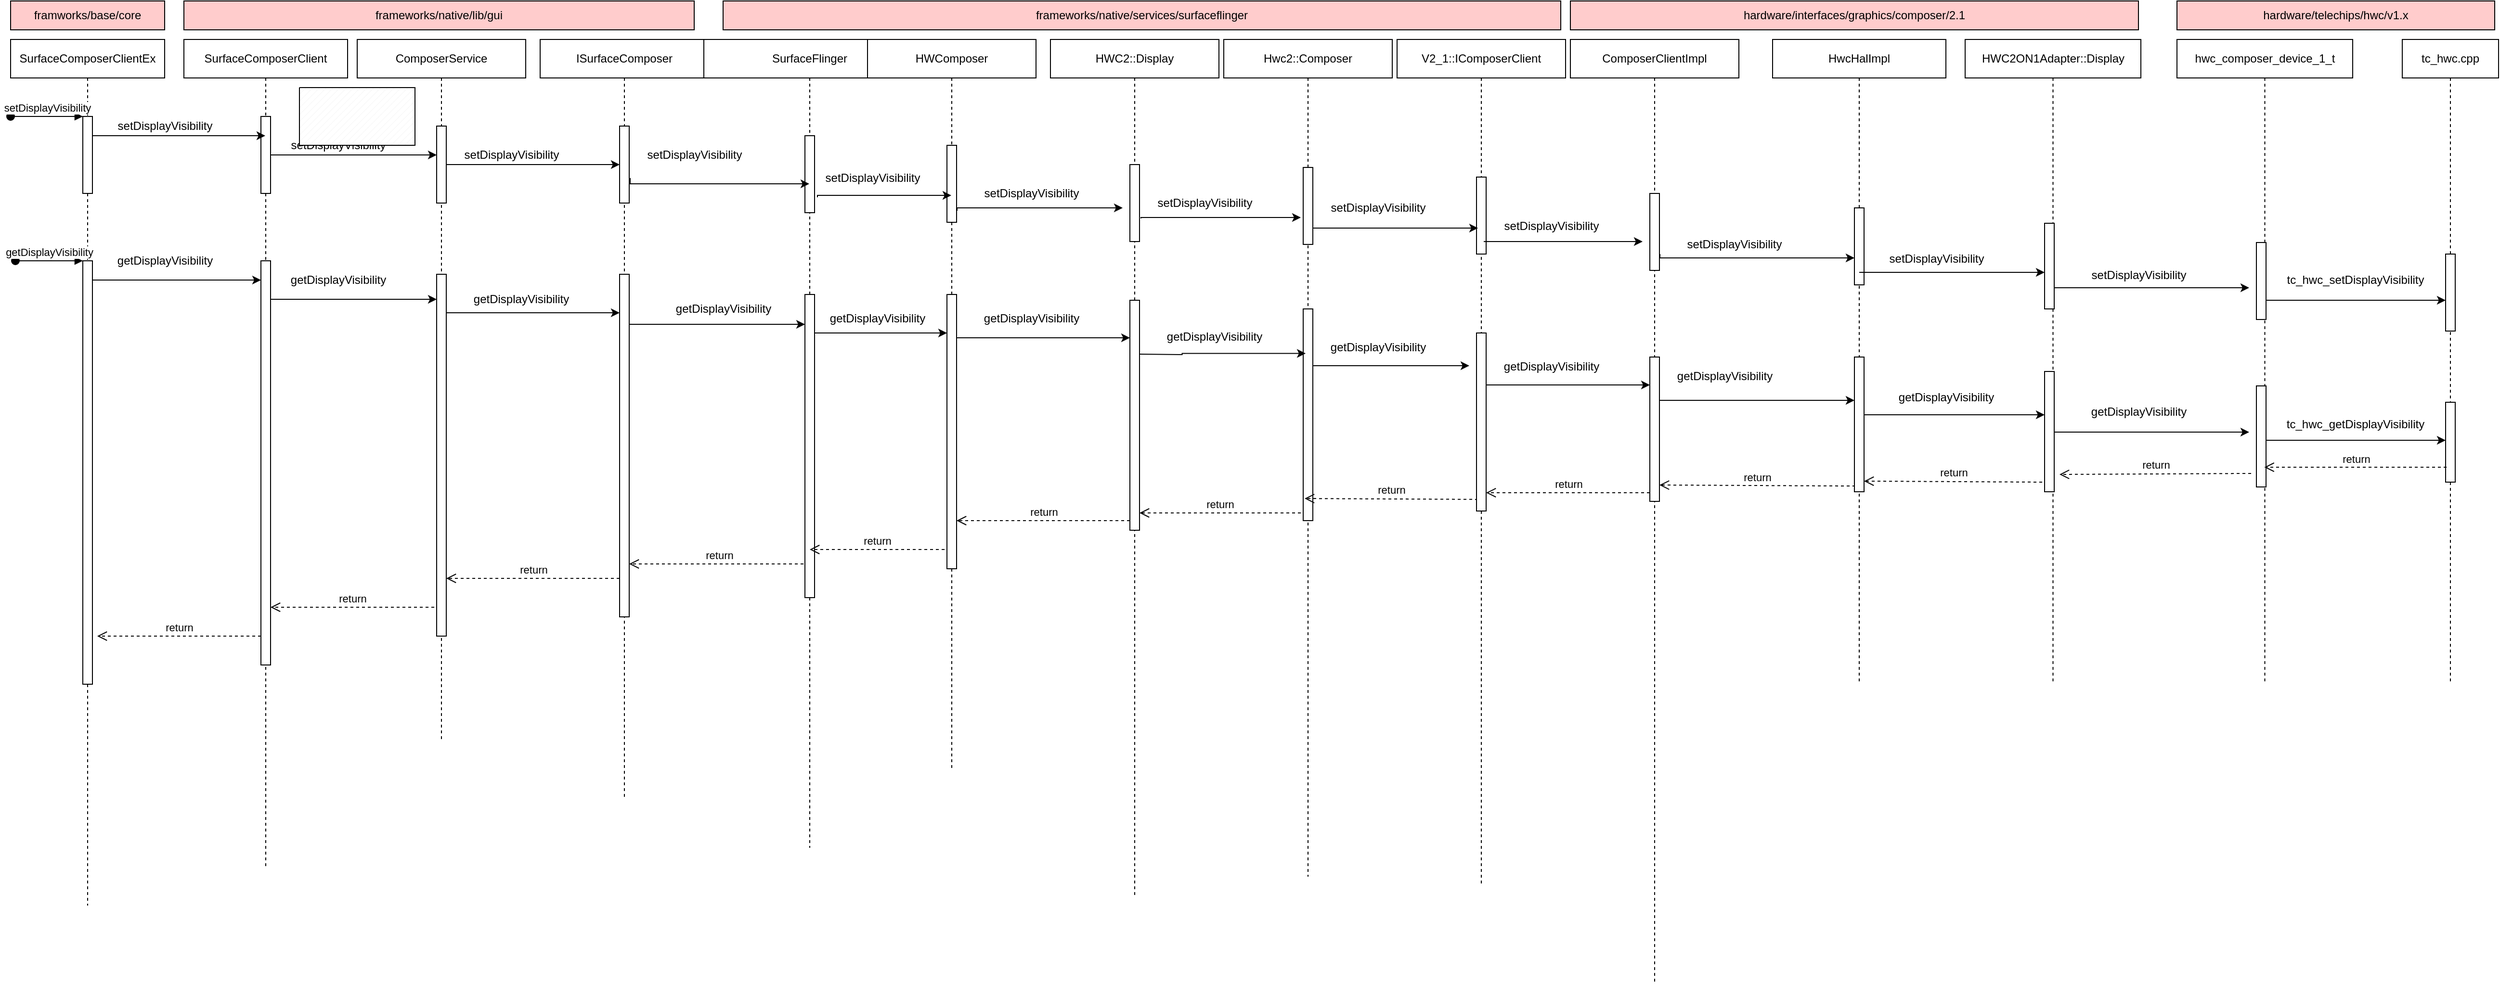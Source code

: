 <mxfile version="17.4.6" type="github">
  <diagram id="DpFBj8TZs9Hdc5gK09Gh" name="Page-1">
    <mxGraphModel dx="3006" dy="717" grid="1" gridSize="10" guides="1" tooltips="1" connect="1" arrows="1" fold="1" page="1" pageScale="1" pageWidth="827" pageHeight="1169" math="0" shadow="0">
      <root>
        <mxCell id="0" />
        <mxCell id="1" parent="0" />
        <mxCell id="H8TTxolA3oLyKh7ImpaG-4" value="SurfaceComposerClient" style="shape=umlLifeline;perimeter=lifelinePerimeter;whiteSpace=wrap;html=1;container=1;collapsible=0;recursiveResize=0;outlineConnect=0;" vertex="1" parent="1">
          <mxGeometry x="-750" y="40" width="170" height="860" as="geometry" />
        </mxCell>
        <mxCell id="H8TTxolA3oLyKh7ImpaG-16" value="" style="html=1;points=[];perimeter=orthogonalPerimeter;" vertex="1" parent="H8TTxolA3oLyKh7ImpaG-4">
          <mxGeometry x="80" y="80" width="10" height="80" as="geometry" />
        </mxCell>
        <mxCell id="H8TTxolA3oLyKh7ImpaG-71" value="" style="html=1;points=[];perimeter=orthogonalPerimeter;" vertex="1" parent="H8TTxolA3oLyKh7ImpaG-4">
          <mxGeometry x="80" y="230" width="10" height="420" as="geometry" />
        </mxCell>
        <mxCell id="H8TTxolA3oLyKh7ImpaG-117" value="return" style="html=1;verticalAlign=bottom;endArrow=open;dashed=1;endSize=8;rounded=0;entryX=1;entryY=0.921;entryDx=0;entryDy=0;entryPerimeter=0;" edge="1" parent="H8TTxolA3oLyKh7ImpaG-4">
          <mxGeometry relative="1" as="geometry">
            <mxPoint x="260" y="590" as="sourcePoint" />
            <mxPoint x="90" y="590" as="targetPoint" />
          </mxGeometry>
        </mxCell>
        <mxCell id="H8TTxolA3oLyKh7ImpaG-5" value="ComposerService" style="shape=umlLifeline;perimeter=lifelinePerimeter;whiteSpace=wrap;html=1;container=1;collapsible=0;recursiveResize=0;outlineConnect=0;" vertex="1" parent="1">
          <mxGeometry x="-570" y="40" width="175" height="730" as="geometry" />
        </mxCell>
        <mxCell id="H8TTxolA3oLyKh7ImpaG-18" value="" style="html=1;points=[];perimeter=orthogonalPerimeter;" vertex="1" parent="H8TTxolA3oLyKh7ImpaG-5">
          <mxGeometry x="82.5" y="90" width="10" height="80" as="geometry" />
        </mxCell>
        <mxCell id="H8TTxolA3oLyKh7ImpaG-73" value="" style="html=1;points=[];perimeter=orthogonalPerimeter;" vertex="1" parent="H8TTxolA3oLyKh7ImpaG-5">
          <mxGeometry x="82.5" y="244" width="10" height="376" as="geometry" />
        </mxCell>
        <mxCell id="H8TTxolA3oLyKh7ImpaG-116" value="return" style="html=1;verticalAlign=bottom;endArrow=open;dashed=1;endSize=8;rounded=0;entryX=1;entryY=0.921;entryDx=0;entryDy=0;entryPerimeter=0;" edge="1" parent="H8TTxolA3oLyKh7ImpaG-5" source="H8TTxolA3oLyKh7ImpaG-77">
          <mxGeometry relative="1" as="geometry">
            <mxPoint x="288.25" y="560" as="sourcePoint" />
            <mxPoint x="92.5" y="560" as="targetPoint" />
          </mxGeometry>
        </mxCell>
        <mxCell id="H8TTxolA3oLyKh7ImpaG-6" value="ISurfaceComposer" style="shape=umlLifeline;perimeter=lifelinePerimeter;whiteSpace=wrap;html=1;container=1;collapsible=0;recursiveResize=0;outlineConnect=0;" vertex="1" parent="1">
          <mxGeometry x="-380" y="40" width="175" height="790" as="geometry" />
        </mxCell>
        <mxCell id="H8TTxolA3oLyKh7ImpaG-21" value="" style="html=1;points=[];perimeter=orthogonalPerimeter;" vertex="1" parent="H8TTxolA3oLyKh7ImpaG-6">
          <mxGeometry x="82.5" y="90" width="10" height="80" as="geometry" />
        </mxCell>
        <mxCell id="H8TTxolA3oLyKh7ImpaG-77" value="" style="html=1;points=[];perimeter=orthogonalPerimeter;" vertex="1" parent="H8TTxolA3oLyKh7ImpaG-6">
          <mxGeometry x="82.5" y="244" width="10" height="356" as="geometry" />
        </mxCell>
        <mxCell id="H8TTxolA3oLyKh7ImpaG-115" value="return" style="html=1;verticalAlign=bottom;endArrow=open;dashed=1;endSize=8;rounded=0;entryX=1;entryY=0.921;entryDx=0;entryDy=0;entryPerimeter=0;" edge="1" parent="H8TTxolA3oLyKh7ImpaG-6" source="H8TTxolA3oLyKh7ImpaG-7">
          <mxGeometry relative="1" as="geometry">
            <mxPoint x="288.25" y="545" as="sourcePoint" />
            <mxPoint x="92.5" y="545" as="targetPoint" />
          </mxGeometry>
        </mxCell>
        <mxCell id="H8TTxolA3oLyKh7ImpaG-7" value="SurfaceFlinger" style="shape=umlLifeline;perimeter=lifelinePerimeter;whiteSpace=wrap;html=1;container=1;collapsible=0;recursiveResize=0;outlineConnect=0;" vertex="1" parent="1">
          <mxGeometry x="-210" y="40" width="220" height="840" as="geometry" />
        </mxCell>
        <mxCell id="H8TTxolA3oLyKh7ImpaG-24" value="" style="html=1;points=[];perimeter=orthogonalPerimeter;" vertex="1" parent="H8TTxolA3oLyKh7ImpaG-7">
          <mxGeometry x="105" y="100" width="10" height="80" as="geometry" />
        </mxCell>
        <mxCell id="H8TTxolA3oLyKh7ImpaG-29" value="setDisplayVisibility" style="text;html=1;align=center;verticalAlign=middle;resizable=0;points=[];autosize=1;strokeColor=none;fillColor=none;" vertex="1" parent="H8TTxolA3oLyKh7ImpaG-7">
          <mxGeometry x="115" y="134" width="120" height="20" as="geometry" />
        </mxCell>
        <mxCell id="H8TTxolA3oLyKh7ImpaG-80" value="" style="html=1;points=[];perimeter=orthogonalPerimeter;" vertex="1" parent="H8TTxolA3oLyKh7ImpaG-7">
          <mxGeometry x="105" y="265" width="10" height="315" as="geometry" />
        </mxCell>
        <mxCell id="H8TTxolA3oLyKh7ImpaG-8" value="HWComposer" style="shape=umlLifeline;perimeter=lifelinePerimeter;whiteSpace=wrap;html=1;container=1;collapsible=0;recursiveResize=0;outlineConnect=0;" vertex="1" parent="1">
          <mxGeometry x="-40" y="40" width="175" height="760" as="geometry" />
        </mxCell>
        <mxCell id="H8TTxolA3oLyKh7ImpaG-27" value="" style="html=1;points=[];perimeter=orthogonalPerimeter;" vertex="1" parent="H8TTxolA3oLyKh7ImpaG-8">
          <mxGeometry x="82.5" y="110" width="10" height="80" as="geometry" />
        </mxCell>
        <mxCell id="H8TTxolA3oLyKh7ImpaG-83" value="" style="html=1;points=[];perimeter=orthogonalPerimeter;" vertex="1" parent="H8TTxolA3oLyKh7ImpaG-8">
          <mxGeometry x="82.5" y="265" width="10" height="285" as="geometry" />
        </mxCell>
        <mxCell id="H8TTxolA3oLyKh7ImpaG-85" value="getDisplayVisibility" style="text;html=1;align=center;verticalAlign=middle;resizable=0;points=[];autosize=1;strokeColor=none;fillColor=none;" vertex="1" parent="H8TTxolA3oLyKh7ImpaG-8">
          <mxGeometry x="-50" y="280" width="120" height="20" as="geometry" />
        </mxCell>
        <mxCell id="H8TTxolA3oLyKh7ImpaG-113" value="return" style="html=1;verticalAlign=bottom;endArrow=open;dashed=1;endSize=8;rounded=0;entryX=1;entryY=0.921;entryDx=0;entryDy=0;entryPerimeter=0;" edge="1" parent="H8TTxolA3oLyKh7ImpaG-8" source="H8TTxolA3oLyKh7ImpaG-86">
          <mxGeometry relative="1" as="geometry">
            <mxPoint x="288.25" y="500" as="sourcePoint" />
            <mxPoint x="92.5" y="500" as="targetPoint" />
          </mxGeometry>
        </mxCell>
        <mxCell id="H8TTxolA3oLyKh7ImpaG-114" value="return" style="html=1;verticalAlign=bottom;endArrow=open;dashed=1;endSize=8;rounded=0;entryX=1;entryY=0.921;entryDx=0;entryDy=0;entryPerimeter=0;" edge="1" parent="H8TTxolA3oLyKh7ImpaG-8">
          <mxGeometry relative="1" as="geometry">
            <mxPoint x="80" y="530" as="sourcePoint" />
            <mxPoint x="-60" y="530" as="targetPoint" />
          </mxGeometry>
        </mxCell>
        <mxCell id="H8TTxolA3oLyKh7ImpaG-9" value="HWC2::Display" style="shape=umlLifeline;perimeter=lifelinePerimeter;whiteSpace=wrap;html=1;container=1;collapsible=0;recursiveResize=0;outlineConnect=0;" vertex="1" parent="1">
          <mxGeometry x="150" y="40" width="175" height="890" as="geometry" />
        </mxCell>
        <mxCell id="H8TTxolA3oLyKh7ImpaG-30" value="" style="html=1;points=[];perimeter=orthogonalPerimeter;" vertex="1" parent="H8TTxolA3oLyKh7ImpaG-9">
          <mxGeometry x="82.5" y="130" width="10" height="80" as="geometry" />
        </mxCell>
        <mxCell id="H8TTxolA3oLyKh7ImpaG-86" value="" style="html=1;points=[];perimeter=orthogonalPerimeter;" vertex="1" parent="H8TTxolA3oLyKh7ImpaG-9">
          <mxGeometry x="82.5" y="271" width="10" height="239" as="geometry" />
        </mxCell>
        <mxCell id="H8TTxolA3oLyKh7ImpaG-112" value="return" style="html=1;verticalAlign=bottom;endArrow=open;dashed=1;endSize=8;rounded=0;entryX=1;entryY=0.921;entryDx=0;entryDy=0;entryPerimeter=0;" edge="1" parent="H8TTxolA3oLyKh7ImpaG-9">
          <mxGeometry relative="1" as="geometry">
            <mxPoint x="260" y="492" as="sourcePoint" />
            <mxPoint x="92.5" y="492.0" as="targetPoint" />
          </mxGeometry>
        </mxCell>
        <mxCell id="H8TTxolA3oLyKh7ImpaG-10" value="Hwc2::Composer" style="shape=umlLifeline;perimeter=lifelinePerimeter;whiteSpace=wrap;html=1;container=1;collapsible=0;recursiveResize=0;outlineConnect=0;" vertex="1" parent="1">
          <mxGeometry x="330" y="40" width="175" height="870" as="geometry" />
        </mxCell>
        <mxCell id="H8TTxolA3oLyKh7ImpaG-33" value="" style="html=1;points=[];perimeter=orthogonalPerimeter;" vertex="1" parent="H8TTxolA3oLyKh7ImpaG-10">
          <mxGeometry x="82.5" y="133" width="10" height="80" as="geometry" />
        </mxCell>
        <mxCell id="H8TTxolA3oLyKh7ImpaG-89" value="" style="html=1;points=[];perimeter=orthogonalPerimeter;" vertex="1" parent="H8TTxolA3oLyKh7ImpaG-10">
          <mxGeometry x="82.5" y="280" width="10" height="220" as="geometry" />
        </mxCell>
        <mxCell id="H8TTxolA3oLyKh7ImpaG-91" value="getDisplayVisibility" style="text;html=1;align=center;verticalAlign=middle;resizable=0;points=[];autosize=1;strokeColor=none;fillColor=none;" vertex="1" parent="H8TTxolA3oLyKh7ImpaG-10">
          <mxGeometry x="-70" y="299" width="120" height="20" as="geometry" />
        </mxCell>
        <mxCell id="H8TTxolA3oLyKh7ImpaG-111" value="return" style="html=1;verticalAlign=bottom;endArrow=open;dashed=1;endSize=8;rounded=0;entryX=1;entryY=0.921;entryDx=0;entryDy=0;entryPerimeter=0;exitX=0.15;exitY=0.843;exitDx=0;exitDy=0;exitPerimeter=0;" edge="1" parent="H8TTxolA3oLyKh7ImpaG-10">
          <mxGeometry relative="1" as="geometry">
            <mxPoint x="264" y="477.955" as="sourcePoint" />
            <mxPoint x="84" y="477.0" as="targetPoint" />
          </mxGeometry>
        </mxCell>
        <mxCell id="H8TTxolA3oLyKh7ImpaG-11" value="V2_1::IComposerClient" style="shape=umlLifeline;perimeter=lifelinePerimeter;whiteSpace=wrap;html=1;container=1;collapsible=0;recursiveResize=0;outlineConnect=0;" vertex="1" parent="1">
          <mxGeometry x="510" y="40" width="175" height="880" as="geometry" />
        </mxCell>
        <mxCell id="H8TTxolA3oLyKh7ImpaG-36" value="" style="html=1;points=[];perimeter=orthogonalPerimeter;" vertex="1" parent="H8TTxolA3oLyKh7ImpaG-11">
          <mxGeometry x="82.5" y="143" width="10" height="80" as="geometry" />
        </mxCell>
        <mxCell id="H8TTxolA3oLyKh7ImpaG-92" value="" style="html=1;points=[];perimeter=orthogonalPerimeter;" vertex="1" parent="H8TTxolA3oLyKh7ImpaG-11">
          <mxGeometry x="82.5" y="305" width="10" height="185" as="geometry" />
        </mxCell>
        <mxCell id="H8TTxolA3oLyKh7ImpaG-110" value="return" style="html=1;verticalAlign=bottom;endArrow=open;dashed=1;endSize=8;rounded=0;entryX=1;entryY=0.921;entryDx=0;entryDy=0;entryPerimeter=0;" edge="1" parent="H8TTxolA3oLyKh7ImpaG-11">
          <mxGeometry relative="1" as="geometry">
            <mxPoint x="262.5" y="471" as="sourcePoint" />
            <mxPoint x="92.5" y="471.0" as="targetPoint" />
          </mxGeometry>
        </mxCell>
        <mxCell id="H8TTxolA3oLyKh7ImpaG-12" value="ComposerClientImpl" style="shape=umlLifeline;perimeter=lifelinePerimeter;whiteSpace=wrap;html=1;container=1;collapsible=0;recursiveResize=0;outlineConnect=0;" vertex="1" parent="1">
          <mxGeometry x="690" y="40" width="175" height="980" as="geometry" />
        </mxCell>
        <mxCell id="H8TTxolA3oLyKh7ImpaG-39" value="" style="html=1;points=[];perimeter=orthogonalPerimeter;" vertex="1" parent="H8TTxolA3oLyKh7ImpaG-12">
          <mxGeometry x="82.5" y="160" width="10" height="80" as="geometry" />
        </mxCell>
        <mxCell id="H8TTxolA3oLyKh7ImpaG-95" value="" style="html=1;points=[];perimeter=orthogonalPerimeter;" vertex="1" parent="H8TTxolA3oLyKh7ImpaG-12">
          <mxGeometry x="82.5" y="330" width="10" height="150" as="geometry" />
        </mxCell>
        <mxCell id="H8TTxolA3oLyKh7ImpaG-109" value="return" style="html=1;verticalAlign=bottom;endArrow=open;dashed=1;endSize=8;rounded=0;entryX=1;entryY=0.921;entryDx=0;entryDy=0;entryPerimeter=0;exitX=0.1;exitY=0.936;exitDx=0;exitDy=0;exitPerimeter=0;" edge="1" parent="H8TTxolA3oLyKh7ImpaG-12">
          <mxGeometry relative="1" as="geometry">
            <mxPoint x="296" y="464.04" as="sourcePoint" />
            <mxPoint x="92.5" y="463.0" as="targetPoint" />
          </mxGeometry>
        </mxCell>
        <mxCell id="H8TTxolA3oLyKh7ImpaG-13" value="HwcHalImpl" style="shape=umlLifeline;perimeter=lifelinePerimeter;whiteSpace=wrap;html=1;container=1;collapsible=0;recursiveResize=0;outlineConnect=0;" vertex="1" parent="1">
          <mxGeometry x="900" y="40" width="180" height="670" as="geometry" />
        </mxCell>
        <mxCell id="H8TTxolA3oLyKh7ImpaG-42" value="" style="html=1;points=[];perimeter=orthogonalPerimeter;" vertex="1" parent="H8TTxolA3oLyKh7ImpaG-13">
          <mxGeometry x="85" y="175" width="10" height="80" as="geometry" />
        </mxCell>
        <mxCell id="H8TTxolA3oLyKh7ImpaG-98" value="" style="html=1;points=[];perimeter=orthogonalPerimeter;" vertex="1" parent="H8TTxolA3oLyKh7ImpaG-13">
          <mxGeometry x="85" y="330" width="10" height="140" as="geometry" />
        </mxCell>
        <mxCell id="H8TTxolA3oLyKh7ImpaG-14" value="HWC2ON1Adapter::Display" style="shape=umlLifeline;perimeter=lifelinePerimeter;whiteSpace=wrap;html=1;container=1;collapsible=0;recursiveResize=0;outlineConnect=0;" vertex="1" parent="1">
          <mxGeometry x="1100" y="40" width="182.5" height="670" as="geometry" />
        </mxCell>
        <mxCell id="H8TTxolA3oLyKh7ImpaG-45" value="" style="html=1;points=[];perimeter=orthogonalPerimeter;" vertex="1" parent="H8TTxolA3oLyKh7ImpaG-14">
          <mxGeometry x="82.5" y="191" width="10" height="89" as="geometry" />
        </mxCell>
        <mxCell id="H8TTxolA3oLyKh7ImpaG-101" value="" style="html=1;points=[];perimeter=orthogonalPerimeter;" vertex="1" parent="H8TTxolA3oLyKh7ImpaG-14">
          <mxGeometry x="82.5" y="345" width="10" height="125" as="geometry" />
        </mxCell>
        <mxCell id="H8TTxolA3oLyKh7ImpaG-103" value="getDisplayVisibility" style="text;html=1;align=center;verticalAlign=middle;resizable=0;points=[];autosize=1;strokeColor=none;fillColor=none;" vertex="1" parent="H8TTxolA3oLyKh7ImpaG-14">
          <mxGeometry x="-80" y="362" width="120" height="20" as="geometry" />
        </mxCell>
        <mxCell id="H8TTxolA3oLyKh7ImpaG-15" value="hwc_composer_device_1_t" style="shape=umlLifeline;perimeter=lifelinePerimeter;whiteSpace=wrap;html=1;container=1;collapsible=0;recursiveResize=0;outlineConnect=0;" vertex="1" parent="1">
          <mxGeometry x="1320" y="40" width="182.5" height="670" as="geometry" />
        </mxCell>
        <mxCell id="H8TTxolA3oLyKh7ImpaG-48" value="" style="html=1;points=[];perimeter=orthogonalPerimeter;" vertex="1" parent="H8TTxolA3oLyKh7ImpaG-15">
          <mxGeometry x="82.5" y="211" width="10" height="80" as="geometry" />
        </mxCell>
        <mxCell id="H8TTxolA3oLyKh7ImpaG-104" value="" style="html=1;points=[];perimeter=orthogonalPerimeter;" vertex="1" parent="H8TTxolA3oLyKh7ImpaG-15">
          <mxGeometry x="82.5" y="360" width="10" height="105" as="geometry" />
        </mxCell>
        <mxCell id="H8TTxolA3oLyKh7ImpaG-19" value="" style="edgeStyle=orthogonalEdgeStyle;rounded=0;orthogonalLoop=1;jettySize=auto;html=1;" edge="1" parent="1" source="H8TTxolA3oLyKh7ImpaG-16" target="H8TTxolA3oLyKh7ImpaG-18">
          <mxGeometry relative="1" as="geometry">
            <Array as="points">
              <mxPoint x="-580" y="160" />
              <mxPoint x="-580" y="160" />
            </Array>
          </mxGeometry>
        </mxCell>
        <mxCell id="H8TTxolA3oLyKh7ImpaG-20" value="setDisplayVisibility" style="text;html=1;align=center;verticalAlign=middle;resizable=0;points=[];autosize=1;strokeColor=none;fillColor=none;" vertex="1" parent="1">
          <mxGeometry x="-650" y="140" width="120" height="20" as="geometry" />
        </mxCell>
        <mxCell id="H8TTxolA3oLyKh7ImpaG-22" value="" style="edgeStyle=orthogonalEdgeStyle;rounded=0;orthogonalLoop=1;jettySize=auto;html=1;" edge="1" parent="1" source="H8TTxolA3oLyKh7ImpaG-18" target="H8TTxolA3oLyKh7ImpaG-21">
          <mxGeometry relative="1" as="geometry" />
        </mxCell>
        <mxCell id="H8TTxolA3oLyKh7ImpaG-23" value="setDisplayVisibility" style="text;html=1;align=center;verticalAlign=middle;resizable=0;points=[];autosize=1;strokeColor=none;fillColor=none;" vertex="1" parent="1">
          <mxGeometry x="-470" y="150" width="120" height="20" as="geometry" />
        </mxCell>
        <mxCell id="H8TTxolA3oLyKh7ImpaG-26" value="setDisplayVisibility" style="text;html=1;align=center;verticalAlign=middle;resizable=0;points=[];autosize=1;strokeColor=none;fillColor=none;" vertex="1" parent="1">
          <mxGeometry x="-280" y="150" width="120" height="20" as="geometry" />
        </mxCell>
        <mxCell id="H8TTxolA3oLyKh7ImpaG-28" value="" style="edgeStyle=orthogonalEdgeStyle;rounded=0;orthogonalLoop=1;jettySize=auto;html=1;exitX=1.3;exitY=0.575;exitDx=0;exitDy=0;exitPerimeter=0;" edge="1" parent="1" target="H8TTxolA3oLyKh7ImpaG-8">
          <mxGeometry relative="1" as="geometry">
            <mxPoint x="-92" y="204" as="sourcePoint" />
            <mxPoint x="35" y="202" as="targetPoint" />
            <Array as="points">
              <mxPoint x="-92" y="202" />
            </Array>
          </mxGeometry>
        </mxCell>
        <mxCell id="H8TTxolA3oLyKh7ImpaG-31" value="" style="edgeStyle=orthogonalEdgeStyle;rounded=0;orthogonalLoop=1;jettySize=auto;html=1;exitX=1.05;exitY=0.85;exitDx=0;exitDy=0;exitPerimeter=0;" edge="1" parent="1" source="H8TTxolA3oLyKh7ImpaG-27">
          <mxGeometry relative="1" as="geometry">
            <mxPoint x="60" y="215" as="sourcePoint" />
            <mxPoint x="225" y="215" as="targetPoint" />
            <Array as="points">
              <mxPoint x="53" y="215" />
            </Array>
          </mxGeometry>
        </mxCell>
        <mxCell id="H8TTxolA3oLyKh7ImpaG-32" value="setDisplayVisibility" style="text;html=1;align=center;verticalAlign=middle;resizable=0;points=[];autosize=1;strokeColor=none;fillColor=none;" vertex="1" parent="1">
          <mxGeometry x="70" y="190" width="120" height="20" as="geometry" />
        </mxCell>
        <mxCell id="H8TTxolA3oLyKh7ImpaG-34" value="" style="edgeStyle=orthogonalEdgeStyle;rounded=0;orthogonalLoop=1;jettySize=auto;html=1;exitX=1.15;exitY=0.7;exitDx=0;exitDy=0;exitPerimeter=0;" edge="1" parent="1" source="H8TTxolA3oLyKh7ImpaG-30">
          <mxGeometry relative="1" as="geometry">
            <mxPoint x="235" y="225" as="sourcePoint" />
            <mxPoint x="410" y="225" as="targetPoint" />
            <Array as="points">
              <mxPoint x="244" y="225" />
            </Array>
          </mxGeometry>
        </mxCell>
        <mxCell id="H8TTxolA3oLyKh7ImpaG-35" value="setDisplayVisibility" style="text;html=1;align=center;verticalAlign=middle;resizable=0;points=[];autosize=1;strokeColor=none;fillColor=none;" vertex="1" parent="1">
          <mxGeometry x="250" y="200" width="120" height="20" as="geometry" />
        </mxCell>
        <mxCell id="H8TTxolA3oLyKh7ImpaG-37" value="" style="edgeStyle=orthogonalEdgeStyle;rounded=0;orthogonalLoop=1;jettySize=auto;html=1;exitX=1.05;exitY=0.788;exitDx=0;exitDy=0;exitPerimeter=0;" edge="1" parent="1" source="H8TTxolA3oLyKh7ImpaG-33">
          <mxGeometry relative="1" as="geometry">
            <mxPoint x="430" y="236" as="sourcePoint" />
            <mxPoint x="594" y="236" as="targetPoint" />
            <Array as="points">
              <mxPoint x="594" y="236" />
            </Array>
          </mxGeometry>
        </mxCell>
        <mxCell id="H8TTxolA3oLyKh7ImpaG-38" value="setDisplayVisibility" style="text;html=1;align=center;verticalAlign=middle;resizable=0;points=[];autosize=1;strokeColor=none;fillColor=none;" vertex="1" parent="1">
          <mxGeometry x="430" y="205" width="120" height="20" as="geometry" />
        </mxCell>
        <mxCell id="H8TTxolA3oLyKh7ImpaG-40" value="" style="edgeStyle=orthogonalEdgeStyle;rounded=0;orthogonalLoop=1;jettySize=auto;html=1;" edge="1" parent="1">
          <mxGeometry relative="1" as="geometry">
            <mxPoint x="600" y="250" as="sourcePoint" />
            <mxPoint x="765" y="250" as="targetPoint" />
            <Array as="points">
              <mxPoint x="690" y="250" />
              <mxPoint x="690" y="250" />
            </Array>
          </mxGeometry>
        </mxCell>
        <mxCell id="H8TTxolA3oLyKh7ImpaG-41" value="setDisplayVisibility" style="text;html=1;align=center;verticalAlign=middle;resizable=0;points=[];autosize=1;strokeColor=none;fillColor=none;" vertex="1" parent="1">
          <mxGeometry x="610" y="224" width="120" height="20" as="geometry" />
        </mxCell>
        <mxCell id="H8TTxolA3oLyKh7ImpaG-43" value="" style="edgeStyle=orthogonalEdgeStyle;rounded=0;orthogonalLoop=1;jettySize=auto;html=1;entryX=0;entryY=0.65;entryDx=0;entryDy=0;entryPerimeter=0;exitX=1.05;exitY=0.788;exitDx=0;exitDy=0;exitPerimeter=0;" edge="1" parent="1" source="H8TTxolA3oLyKh7ImpaG-39" target="H8TTxolA3oLyKh7ImpaG-42">
          <mxGeometry relative="1" as="geometry">
            <mxPoint x="780" y="270" as="sourcePoint" />
            <mxPoint x="980" y="267" as="targetPoint" />
            <Array as="points">
              <mxPoint x="783" y="267" />
            </Array>
          </mxGeometry>
        </mxCell>
        <mxCell id="H8TTxolA3oLyKh7ImpaG-44" value="setDisplayVisibility" style="text;html=1;align=center;verticalAlign=middle;resizable=0;points=[];autosize=1;strokeColor=none;fillColor=none;" vertex="1" parent="1">
          <mxGeometry x="800" y="243" width="120" height="20" as="geometry" />
        </mxCell>
        <mxCell id="H8TTxolA3oLyKh7ImpaG-46" value="" style="edgeStyle=orthogonalEdgeStyle;rounded=0;orthogonalLoop=1;jettySize=auto;html=1;" edge="1" parent="1">
          <mxGeometry relative="1" as="geometry">
            <mxPoint x="990" y="282" as="sourcePoint" />
            <mxPoint x="1182.5" y="282" as="targetPoint" />
            <Array as="points">
              <mxPoint x="1060" y="282" />
              <mxPoint x="1060" y="282" />
            </Array>
          </mxGeometry>
        </mxCell>
        <mxCell id="H8TTxolA3oLyKh7ImpaG-47" value="setDisplayVisibility" style="text;html=1;align=center;verticalAlign=middle;resizable=0;points=[];autosize=1;strokeColor=none;fillColor=none;" vertex="1" parent="1">
          <mxGeometry x="1010" y="258" width="120" height="20" as="geometry" />
        </mxCell>
        <mxCell id="H8TTxolA3oLyKh7ImpaG-49" value="" style="edgeStyle=orthogonalEdgeStyle;rounded=0;orthogonalLoop=1;jettySize=auto;html=1;" edge="1" parent="1">
          <mxGeometry relative="1" as="geometry">
            <mxPoint x="1192.5" y="298" as="sourcePoint" />
            <mxPoint x="1395" y="298" as="targetPoint" />
            <Array as="points">
              <mxPoint x="1260" y="298" />
              <mxPoint x="1260" y="298" />
            </Array>
          </mxGeometry>
        </mxCell>
        <mxCell id="H8TTxolA3oLyKh7ImpaG-50" value="setDisplayVisibility" style="text;html=1;align=center;verticalAlign=middle;resizable=0;points=[];autosize=1;strokeColor=none;fillColor=none;" vertex="1" parent="1">
          <mxGeometry x="1220" y="275" width="120" height="20" as="geometry" />
        </mxCell>
        <mxCell id="H8TTxolA3oLyKh7ImpaG-52" value="SurfaceComposerClientEx" style="shape=umlLifeline;perimeter=lifelinePerimeter;whiteSpace=wrap;html=1;container=1;collapsible=0;recursiveResize=0;outlineConnect=0;" vertex="1" parent="1">
          <mxGeometry x="-930" y="40" width="160" height="900" as="geometry" />
        </mxCell>
        <mxCell id="H8TTxolA3oLyKh7ImpaG-53" value="" style="html=1;points=[];perimeter=orthogonalPerimeter;" vertex="1" parent="H8TTxolA3oLyKh7ImpaG-52">
          <mxGeometry x="75" y="80" width="10" height="80" as="geometry" />
        </mxCell>
        <mxCell id="H8TTxolA3oLyKh7ImpaG-54" value="setDisplayVisibility" style="html=1;verticalAlign=bottom;startArrow=oval;endArrow=block;startSize=8;rounded=0;" edge="1" parent="H8TTxolA3oLyKh7ImpaG-52" target="H8TTxolA3oLyKh7ImpaG-53">
          <mxGeometry relative="1" as="geometry">
            <mxPoint y="80" as="sourcePoint" />
          </mxGeometry>
        </mxCell>
        <mxCell id="H8TTxolA3oLyKh7ImpaG-67" value="" style="html=1;points=[];perimeter=orthogonalPerimeter;" vertex="1" parent="H8TTxolA3oLyKh7ImpaG-52">
          <mxGeometry x="75" y="230" width="10" height="440" as="geometry" />
        </mxCell>
        <mxCell id="H8TTxolA3oLyKh7ImpaG-68" value="getDisplayVisibility" style="html=1;verticalAlign=bottom;startArrow=oval;endArrow=block;startSize=8;rounded=0;" edge="1" target="H8TTxolA3oLyKh7ImpaG-67" parent="H8TTxolA3oLyKh7ImpaG-52">
          <mxGeometry relative="1" as="geometry">
            <mxPoint x="5" y="230" as="sourcePoint" />
          </mxGeometry>
        </mxCell>
        <mxCell id="H8TTxolA3oLyKh7ImpaG-118" value="return" style="html=1;verticalAlign=bottom;endArrow=open;dashed=1;endSize=8;rounded=0;entryX=1;entryY=0.921;entryDx=0;entryDy=0;entryPerimeter=0;" edge="1" parent="H8TTxolA3oLyKh7ImpaG-52">
          <mxGeometry relative="1" as="geometry">
            <mxPoint x="260" y="620" as="sourcePoint" />
            <mxPoint x="90" y="620" as="targetPoint" />
          </mxGeometry>
        </mxCell>
        <mxCell id="H8TTxolA3oLyKh7ImpaG-55" value="" style="edgeStyle=orthogonalEdgeStyle;rounded=0;orthogonalLoop=1;jettySize=auto;html=1;" edge="1" parent="1" source="H8TTxolA3oLyKh7ImpaG-53" target="H8TTxolA3oLyKh7ImpaG-4">
          <mxGeometry relative="1" as="geometry">
            <Array as="points">
              <mxPoint x="-820" y="140" />
              <mxPoint x="-820" y="140" />
            </Array>
          </mxGeometry>
        </mxCell>
        <mxCell id="H8TTxolA3oLyKh7ImpaG-56" value="setDisplayVisibility" style="text;html=1;align=center;verticalAlign=middle;resizable=0;points=[];autosize=1;strokeColor=none;fillColor=none;" vertex="1" parent="1">
          <mxGeometry x="-830" y="120" width="120" height="20" as="geometry" />
        </mxCell>
        <mxCell id="H8TTxolA3oLyKh7ImpaG-25" value="" style="edgeStyle=orthogonalEdgeStyle;rounded=0;orthogonalLoop=1;jettySize=auto;html=1;exitX=1.1;exitY=0.675;exitDx=0;exitDy=0;exitPerimeter=0;" edge="1" parent="1" source="H8TTxolA3oLyKh7ImpaG-21" target="H8TTxolA3oLyKh7ImpaG-7">
          <mxGeometry relative="1" as="geometry">
            <mxPoint x="-270" y="179" as="sourcePoint" />
            <mxPoint x="-110" y="179" as="targetPoint" />
            <Array as="points">
              <mxPoint x="-286" y="190" />
            </Array>
          </mxGeometry>
        </mxCell>
        <mxCell id="H8TTxolA3oLyKh7ImpaG-72" value="" style="edgeStyle=orthogonalEdgeStyle;rounded=0;orthogonalLoop=1;jettySize=auto;html=1;" edge="1" parent="1" source="H8TTxolA3oLyKh7ImpaG-67" target="H8TTxolA3oLyKh7ImpaG-71">
          <mxGeometry relative="1" as="geometry">
            <Array as="points">
              <mxPoint x="-790" y="290" />
              <mxPoint x="-790" y="290" />
            </Array>
          </mxGeometry>
        </mxCell>
        <mxCell id="H8TTxolA3oLyKh7ImpaG-74" value="" style="edgeStyle=orthogonalEdgeStyle;rounded=0;orthogonalLoop=1;jettySize=auto;html=1;" edge="1" parent="1" source="H8TTxolA3oLyKh7ImpaG-71" target="H8TTxolA3oLyKh7ImpaG-73">
          <mxGeometry relative="1" as="geometry">
            <Array as="points">
              <mxPoint x="-530" y="310" />
              <mxPoint x="-530" y="310" />
            </Array>
          </mxGeometry>
        </mxCell>
        <mxCell id="H8TTxolA3oLyKh7ImpaG-75" value="getDisplayVisibility" style="text;html=1;align=center;verticalAlign=middle;resizable=0;points=[];autosize=1;strokeColor=none;fillColor=none;" vertex="1" parent="1">
          <mxGeometry x="-830" y="260" width="120" height="20" as="geometry" />
        </mxCell>
        <mxCell id="H8TTxolA3oLyKh7ImpaG-76" value="getDisplayVisibility" style="text;html=1;align=center;verticalAlign=middle;resizable=0;points=[];autosize=1;strokeColor=none;fillColor=none;" vertex="1" parent="1">
          <mxGeometry x="-650" y="280" width="120" height="20" as="geometry" />
        </mxCell>
        <mxCell id="H8TTxolA3oLyKh7ImpaG-78" value="" style="edgeStyle=orthogonalEdgeStyle;rounded=0;orthogonalLoop=1;jettySize=auto;html=1;" edge="1" parent="1" source="H8TTxolA3oLyKh7ImpaG-73" target="H8TTxolA3oLyKh7ImpaG-77">
          <mxGeometry relative="1" as="geometry">
            <Array as="points">
              <mxPoint x="-320" y="324" />
              <mxPoint x="-320" y="324" />
            </Array>
          </mxGeometry>
        </mxCell>
        <mxCell id="H8TTxolA3oLyKh7ImpaG-79" value="getDisplayVisibility" style="text;html=1;align=center;verticalAlign=middle;resizable=0;points=[];autosize=1;strokeColor=none;fillColor=none;" vertex="1" parent="1">
          <mxGeometry x="-460" y="300" width="120" height="20" as="geometry" />
        </mxCell>
        <mxCell id="H8TTxolA3oLyKh7ImpaG-81" value="" style="edgeStyle=orthogonalEdgeStyle;rounded=0;orthogonalLoop=1;jettySize=auto;html=1;" edge="1" parent="1">
          <mxGeometry relative="1" as="geometry">
            <mxPoint x="-287.5" y="336" as="sourcePoint" />
            <mxPoint x="-105" y="336" as="targetPoint" />
          </mxGeometry>
        </mxCell>
        <mxCell id="H8TTxolA3oLyKh7ImpaG-82" value="getDisplayVisibility" style="text;html=1;align=center;verticalAlign=middle;resizable=0;points=[];autosize=1;strokeColor=none;fillColor=none;" vertex="1" parent="1">
          <mxGeometry x="-250" y="310" width="120" height="20" as="geometry" />
        </mxCell>
        <mxCell id="H8TTxolA3oLyKh7ImpaG-84" value="" style="edgeStyle=orthogonalEdgeStyle;rounded=0;orthogonalLoop=1;jettySize=auto;html=1;" edge="1" parent="1" source="H8TTxolA3oLyKh7ImpaG-80" target="H8TTxolA3oLyKh7ImpaG-83">
          <mxGeometry relative="1" as="geometry">
            <Array as="points">
              <mxPoint x="20" y="345" />
              <mxPoint x="20" y="345" />
            </Array>
          </mxGeometry>
        </mxCell>
        <mxCell id="H8TTxolA3oLyKh7ImpaG-87" value="" style="edgeStyle=orthogonalEdgeStyle;rounded=0;orthogonalLoop=1;jettySize=auto;html=1;" edge="1" parent="1" source="H8TTxolA3oLyKh7ImpaG-83" target="H8TTxolA3oLyKh7ImpaG-86">
          <mxGeometry relative="1" as="geometry">
            <Array as="points">
              <mxPoint x="100" y="350" />
              <mxPoint x="100" y="350" />
            </Array>
          </mxGeometry>
        </mxCell>
        <mxCell id="H8TTxolA3oLyKh7ImpaG-88" value="getDisplayVisibility" style="text;html=1;align=center;verticalAlign=middle;resizable=0;points=[];autosize=1;strokeColor=none;fillColor=none;" vertex="1" parent="1">
          <mxGeometry x="70" y="320" width="120" height="20" as="geometry" />
        </mxCell>
        <mxCell id="H8TTxolA3oLyKh7ImpaG-90" value="" style="edgeStyle=orthogonalEdgeStyle;rounded=0;orthogonalLoop=1;jettySize=auto;html=1;entryX=0.486;entryY=0.375;entryDx=0;entryDy=0;entryPerimeter=0;" edge="1" parent="1" target="H8TTxolA3oLyKh7ImpaG-10">
          <mxGeometry relative="1" as="geometry">
            <mxPoint x="242.5" y="367" as="sourcePoint" />
            <mxPoint x="405" y="367" as="targetPoint" />
          </mxGeometry>
        </mxCell>
        <mxCell id="H8TTxolA3oLyKh7ImpaG-93" value="" style="edgeStyle=orthogonalEdgeStyle;rounded=0;orthogonalLoop=1;jettySize=auto;html=1;" edge="1" parent="1">
          <mxGeometry relative="1" as="geometry">
            <mxPoint x="422.5" y="379" as="sourcePoint" />
            <mxPoint x="585" y="379" as="targetPoint" />
            <Array as="points">
              <mxPoint x="550" y="379" />
              <mxPoint x="550" y="379" />
            </Array>
          </mxGeometry>
        </mxCell>
        <mxCell id="H8TTxolA3oLyKh7ImpaG-94" value="getDisplayVisibility" style="text;html=1;align=center;verticalAlign=middle;resizable=0;points=[];autosize=1;strokeColor=none;fillColor=none;" vertex="1" parent="1">
          <mxGeometry x="430" y="350" width="120" height="20" as="geometry" />
        </mxCell>
        <mxCell id="H8TTxolA3oLyKh7ImpaG-96" value="" style="edgeStyle=orthogonalEdgeStyle;rounded=0;orthogonalLoop=1;jettySize=auto;html=1;" edge="1" parent="1" source="H8TTxolA3oLyKh7ImpaG-92" target="H8TTxolA3oLyKh7ImpaG-95">
          <mxGeometry relative="1" as="geometry">
            <Array as="points">
              <mxPoint x="650" y="399" />
              <mxPoint x="650" y="399" />
            </Array>
          </mxGeometry>
        </mxCell>
        <mxCell id="H8TTxolA3oLyKh7ImpaG-97" value="getDisplayVisibility" style="text;html=1;align=center;verticalAlign=middle;resizable=0;points=[];autosize=1;strokeColor=none;fillColor=none;" vertex="1" parent="1">
          <mxGeometry x="610" y="370" width="120" height="20" as="geometry" />
        </mxCell>
        <mxCell id="H8TTxolA3oLyKh7ImpaG-99" value="" style="edgeStyle=orthogonalEdgeStyle;rounded=0;orthogonalLoop=1;jettySize=auto;html=1;" edge="1" parent="1">
          <mxGeometry relative="1" as="geometry">
            <mxPoint x="782.5" y="415" as="sourcePoint" />
            <mxPoint x="985" y="415" as="targetPoint" />
            <Array as="points">
              <mxPoint x="830" y="415" />
              <mxPoint x="830" y="415" />
            </Array>
          </mxGeometry>
        </mxCell>
        <mxCell id="H8TTxolA3oLyKh7ImpaG-100" value="getDisplayVisibility" style="text;html=1;align=center;verticalAlign=middle;resizable=0;points=[];autosize=1;strokeColor=none;fillColor=none;" vertex="1" parent="1">
          <mxGeometry x="790" y="380" width="120" height="20" as="geometry" />
        </mxCell>
        <mxCell id="H8TTxolA3oLyKh7ImpaG-102" value="" style="edgeStyle=orthogonalEdgeStyle;rounded=0;orthogonalLoop=1;jettySize=auto;html=1;" edge="1" parent="1">
          <mxGeometry relative="1" as="geometry">
            <mxPoint x="995" y="430" as="sourcePoint" />
            <mxPoint x="1182.5" y="430" as="targetPoint" />
            <Array as="points">
              <mxPoint x="1040" y="430" />
              <mxPoint x="1040" y="430" />
            </Array>
          </mxGeometry>
        </mxCell>
        <mxCell id="H8TTxolA3oLyKh7ImpaG-105" value="" style="edgeStyle=orthogonalEdgeStyle;rounded=0;orthogonalLoop=1;jettySize=auto;html=1;" edge="1" parent="1">
          <mxGeometry relative="1" as="geometry">
            <mxPoint x="1192.5" y="448" as="sourcePoint" />
            <mxPoint x="1395" y="448" as="targetPoint" />
            <Array as="points">
              <mxPoint x="1250" y="448" />
              <mxPoint x="1250" y="448" />
            </Array>
          </mxGeometry>
        </mxCell>
        <mxCell id="H8TTxolA3oLyKh7ImpaG-106" value="getDisplayVisibility" style="text;html=1;align=center;verticalAlign=middle;resizable=0;points=[];autosize=1;strokeColor=none;fillColor=none;" vertex="1" parent="1">
          <mxGeometry x="1220" y="417" width="120" height="20" as="geometry" />
        </mxCell>
        <mxCell id="H8TTxolA3oLyKh7ImpaG-107" value="return" style="html=1;verticalAlign=bottom;endArrow=open;dashed=1;endSize=8;rounded=0;entryX=1.55;entryY=0.888;entryDx=0;entryDy=0;entryPerimeter=0;exitX=0.2;exitY=0.952;exitDx=0;exitDy=0;exitPerimeter=0;" edge="1" parent="1">
          <mxGeometry relative="1" as="geometry">
            <mxPoint x="1397" y="490.96" as="sourcePoint" />
            <mxPoint x="1198" y="492" as="targetPoint" />
            <Array as="points" />
          </mxGeometry>
        </mxCell>
        <mxCell id="H8TTxolA3oLyKh7ImpaG-108" value="return" style="html=1;verticalAlign=bottom;endArrow=open;dashed=1;endSize=8;rounded=0;entryX=1;entryY=0.921;entryDx=0;entryDy=0;entryPerimeter=0;" edge="1" parent="1" target="H8TTxolA3oLyKh7ImpaG-98">
          <mxGeometry relative="1" as="geometry">
            <mxPoint x="1180" y="500" as="sourcePoint" />
            <mxPoint x="1030" y="500" as="targetPoint" />
          </mxGeometry>
        </mxCell>
        <mxCell id="H8TTxolA3oLyKh7ImpaG-119" value="tc_hwc.cpp" style="shape=umlLifeline;perimeter=lifelinePerimeter;whiteSpace=wrap;html=1;container=1;collapsible=0;recursiveResize=0;outlineConnect=0;" vertex="1" parent="1">
          <mxGeometry x="1554" y="40" width="100" height="670" as="geometry" />
        </mxCell>
        <mxCell id="H8TTxolA3oLyKh7ImpaG-120" value="" style="html=1;points=[];perimeter=orthogonalPerimeter;" vertex="1" parent="H8TTxolA3oLyKh7ImpaG-119">
          <mxGeometry x="45" y="223" width="10" height="80" as="geometry" />
        </mxCell>
        <mxCell id="H8TTxolA3oLyKh7ImpaG-123" value="" style="html=1;points=[];perimeter=orthogonalPerimeter;" vertex="1" parent="H8TTxolA3oLyKh7ImpaG-119">
          <mxGeometry x="45" y="377" width="10" height="83" as="geometry" />
        </mxCell>
        <mxCell id="H8TTxolA3oLyKh7ImpaG-121" value="" style="edgeStyle=orthogonalEdgeStyle;rounded=0;orthogonalLoop=1;jettySize=auto;html=1;" edge="1" parent="1">
          <mxGeometry relative="1" as="geometry">
            <mxPoint x="1412.5" y="311" as="sourcePoint" />
            <mxPoint x="1599" y="311" as="targetPoint" />
            <Array as="points">
              <mxPoint x="1460" y="311" />
              <mxPoint x="1460" y="311" />
            </Array>
          </mxGeometry>
        </mxCell>
        <mxCell id="H8TTxolA3oLyKh7ImpaG-122" value="tc_hwc_setDisplayVisibility" style="text;html=1;align=center;verticalAlign=middle;resizable=0;points=[];autosize=1;strokeColor=none;fillColor=none;" vertex="1" parent="1">
          <mxGeometry x="1420" y="280" width="170" height="20" as="geometry" />
        </mxCell>
        <mxCell id="H8TTxolA3oLyKh7ImpaG-124" value="" style="edgeStyle=orthogonalEdgeStyle;rounded=0;orthogonalLoop=1;jettySize=auto;html=1;" edge="1" parent="1">
          <mxGeometry relative="1" as="geometry">
            <mxPoint x="1412.5" y="456.5" as="sourcePoint" />
            <mxPoint x="1599" y="456.5" as="targetPoint" />
          </mxGeometry>
        </mxCell>
        <mxCell id="H8TTxolA3oLyKh7ImpaG-125" value="return" style="html=1;verticalAlign=bottom;endArrow=open;dashed=1;endSize=8;rounded=0;" edge="1" parent="1">
          <mxGeometry relative="1" as="geometry">
            <mxPoint x="1600" y="484.5" as="sourcePoint" />
            <mxPoint x="1410.75" y="484.5" as="targetPoint" />
          </mxGeometry>
        </mxCell>
        <mxCell id="H8TTxolA3oLyKh7ImpaG-126" value="tc_hwc_getDisplayVisibility" style="text;html=1;align=center;verticalAlign=middle;resizable=0;points=[];autosize=1;strokeColor=none;fillColor=none;" vertex="1" parent="1">
          <mxGeometry x="1420" y="430" width="170" height="20" as="geometry" />
        </mxCell>
        <mxCell id="H8TTxolA3oLyKh7ImpaG-128" value="" style="verticalLabelPosition=bottom;verticalAlign=top;html=1;shape=mxgraph.basic.patternFillRect;fillStyle=diag;step=5;fillStrokeWidth=0.2;fillStrokeColor=#dddddd;" vertex="1" parent="1">
          <mxGeometry x="-630" y="90" width="120" height="60" as="geometry" />
        </mxCell>
        <mxCell id="H8TTxolA3oLyKh7ImpaG-131" value="framworks/base/core" style="rounded=0;whiteSpace=wrap;html=1;fillColor=#FFCCCC;" vertex="1" parent="1">
          <mxGeometry x="-930" width="160" height="30" as="geometry" />
        </mxCell>
        <mxCell id="H8TTxolA3oLyKh7ImpaG-132" value="&lt;div&gt;frameworks/native/lib/gui&lt;/div&gt;" style="rounded=0;whiteSpace=wrap;html=1;fillColor=#FFCCCC;" vertex="1" parent="1">
          <mxGeometry x="-750" width="530" height="30" as="geometry" />
        </mxCell>
        <mxCell id="H8TTxolA3oLyKh7ImpaG-133" value="&lt;div&gt;frameworks/native/services/surfaceflinger&lt;/div&gt;" style="rounded=0;whiteSpace=wrap;html=1;fillColor=#FFCCCC;" vertex="1" parent="1">
          <mxGeometry x="-190" width="870" height="30" as="geometry" />
        </mxCell>
        <mxCell id="H8TTxolA3oLyKh7ImpaG-134" value="&lt;div&gt;hardware/interfaces/graphics/composer/2.1&lt;/div&gt;" style="rounded=0;whiteSpace=wrap;html=1;fillColor=#FFCCCC;" vertex="1" parent="1">
          <mxGeometry x="690" width="590" height="30" as="geometry" />
        </mxCell>
        <mxCell id="H8TTxolA3oLyKh7ImpaG-135" value="&lt;div&gt;hardware/telechips/hwc/v1.x&lt;/div&gt;" style="rounded=0;whiteSpace=wrap;html=1;fillColor=#FFCCCC;" vertex="1" parent="1">
          <mxGeometry x="1320" width="330" height="30" as="geometry" />
        </mxCell>
      </root>
    </mxGraphModel>
  </diagram>
</mxfile>

